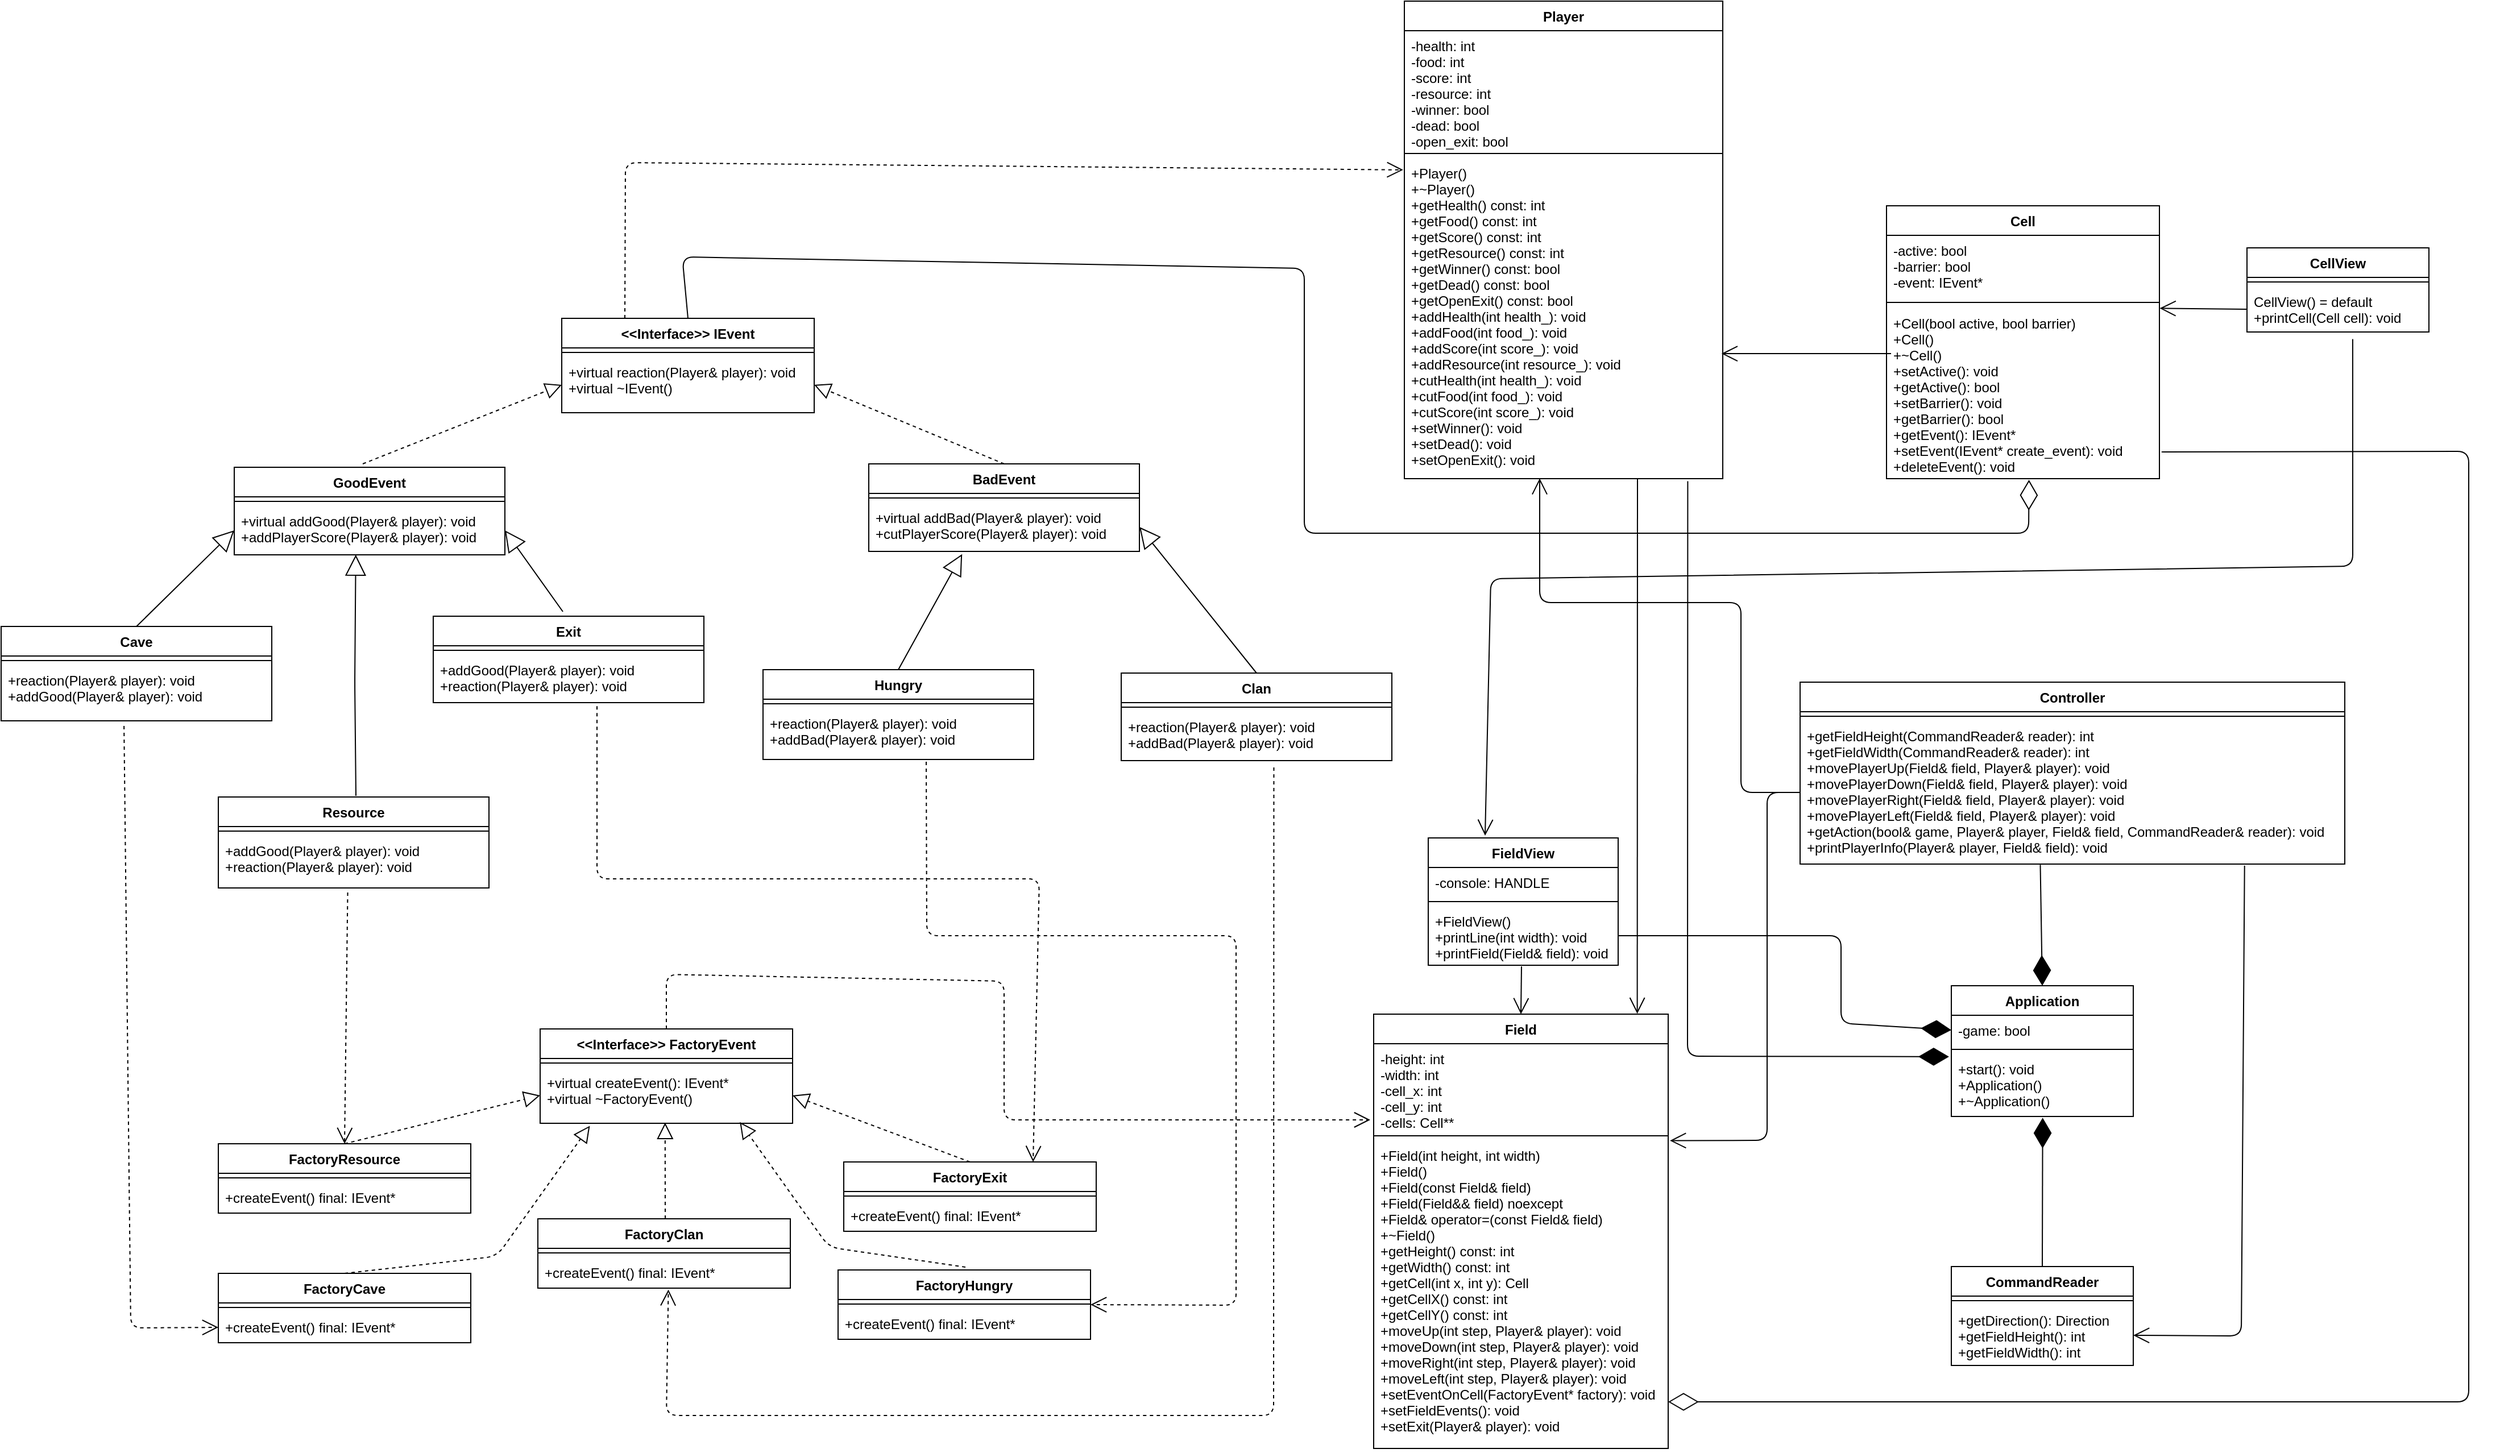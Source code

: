 <mxfile version="20.3.0" type="device"><diagram id="C5RBs43oDa-KdzZeNtuy" name="Page-1"><mxGraphModel dx="4660" dy="2563" grid="0" gridSize="10" guides="1" tooltips="1" connect="1" arrows="1" fold="1" page="0" pageScale="1" pageWidth="827" pageHeight="1169" math="0" shadow="0"><root><mxCell id="WIyWlLk6GJQsqaUBKTNV-0"/><mxCell id="WIyWlLk6GJQsqaUBKTNV-1" parent="WIyWlLk6GJQsqaUBKTNV-0"/><mxCell id="UnVSKjzLKKQQmxP-bk0S-9" value="Cell" style="swimlane;fontStyle=1;align=center;verticalAlign=top;childLayout=stackLayout;horizontal=1;startSize=26;horizontalStack=0;resizeParent=1;resizeParentMax=0;resizeLast=0;collapsible=1;marginBottom=0;" parent="WIyWlLk6GJQsqaUBKTNV-1" vertex="1"><mxGeometry x="494" y="-118" width="240" height="240" as="geometry"/></mxCell><mxCell id="UnVSKjzLKKQQmxP-bk0S-10" value="-active: bool&#10;-barrier: bool &#10;-event: IEvent*" style="text;strokeColor=none;fillColor=none;align=left;verticalAlign=top;spacingLeft=4;spacingRight=4;overflow=hidden;rotatable=0;points=[[0,0.5],[1,0.5]];portConstraint=eastwest;" parent="UnVSKjzLKKQQmxP-bk0S-9" vertex="1"><mxGeometry y="26" width="240" height="54" as="geometry"/></mxCell><mxCell id="UnVSKjzLKKQQmxP-bk0S-11" value="" style="line;strokeWidth=1;fillColor=none;align=left;verticalAlign=middle;spacingTop=-1;spacingLeft=3;spacingRight=3;rotatable=0;labelPosition=right;points=[];portConstraint=eastwest;" parent="UnVSKjzLKKQQmxP-bk0S-9" vertex="1"><mxGeometry y="80" width="240" height="10" as="geometry"/></mxCell><mxCell id="UnVSKjzLKKQQmxP-bk0S-12" value="+Cell(bool active, bool barrier)&#10;+Cell()&#10;+~Cell()&#10;+setActive(): void&#10;+getActive(): bool&#10;+setBarrier(): void&#10;+getBarrier(): bool&#10;+getEvent(): IEvent*&#10;+setEvent(IEvent* create_event): void&#10;+deleteEvent(): void" style="text;strokeColor=none;fillColor=none;align=left;verticalAlign=top;spacingLeft=4;spacingRight=4;overflow=hidden;rotatable=0;points=[[0,0.5],[1,0.5]];portConstraint=eastwest;" parent="UnVSKjzLKKQQmxP-bk0S-9" vertex="1"><mxGeometry y="90" width="240" height="150" as="geometry"/></mxCell><mxCell id="UnVSKjzLKKQQmxP-bk0S-13" value="Player" style="swimlane;fontStyle=1;align=center;verticalAlign=top;childLayout=stackLayout;horizontal=1;startSize=26;horizontalStack=0;resizeParent=1;resizeParentMax=0;resizeLast=0;collapsible=1;marginBottom=0;" parent="WIyWlLk6GJQsqaUBKTNV-1" vertex="1"><mxGeometry x="70" y="-298" width="280" height="420" as="geometry"/></mxCell><mxCell id="UnVSKjzLKKQQmxP-bk0S-14" value="-health: int&#10;-food: int&#10;-score: int&#10;-resource: int&#10;-winner: bool&#10;-dead: bool&#10;-open_exit: bool" style="text;strokeColor=none;fillColor=none;align=left;verticalAlign=top;spacingLeft=4;spacingRight=4;overflow=hidden;rotatable=0;points=[[0,0.5],[1,0.5]];portConstraint=eastwest;" parent="UnVSKjzLKKQQmxP-bk0S-13" vertex="1"><mxGeometry y="26" width="280" height="104" as="geometry"/></mxCell><mxCell id="UnVSKjzLKKQQmxP-bk0S-15" value="" style="line;strokeWidth=1;fillColor=none;align=left;verticalAlign=middle;spacingTop=-1;spacingLeft=3;spacingRight=3;rotatable=0;labelPosition=right;points=[];portConstraint=eastwest;" parent="UnVSKjzLKKQQmxP-bk0S-13" vertex="1"><mxGeometry y="130" width="280" height="8" as="geometry"/></mxCell><mxCell id="UnVSKjzLKKQQmxP-bk0S-16" value="+Player()&#10;+~Player()&#10;+getHealth() const: int&#10;+getFood() const: int &#10;+getScore() const: int&#10;+getResource() const: int&#10;+getWinner() const: bool&#10;+getDead() const: bool&#10;+getOpenExit() const: bool&#10;+addHealth(int health_): void&#10;+addFood(int food_): void&#10;+addScore(int score_): void&#10;+addResource(int resource_): void&#10;+cutHealth(int health_): void&#10;+cutFood(int food_): void&#10;+cutScore(int score_): void&#10;+setWinner(): void&#10;+setDead(): void&#10;+setOpenExit(): void" style="text;strokeColor=none;fillColor=none;align=left;verticalAlign=top;spacingLeft=4;spacingRight=4;overflow=hidden;rotatable=0;points=[[0,0.5],[1,0.5]];portConstraint=eastwest;" parent="UnVSKjzLKKQQmxP-bk0S-13" vertex="1"><mxGeometry y="138" width="280" height="282" as="geometry"/></mxCell><mxCell id="UnVSKjzLKKQQmxP-bk0S-17" value="CellView&#10;" style="swimlane;fontStyle=1;align=center;verticalAlign=top;childLayout=stackLayout;horizontal=1;startSize=26;horizontalStack=0;resizeParent=1;resizeParentMax=0;resizeLast=0;collapsible=1;marginBottom=0;" parent="WIyWlLk6GJQsqaUBKTNV-1" vertex="1"><mxGeometry x="811" y="-81" width="160" height="74" as="geometry"/></mxCell><mxCell id="UnVSKjzLKKQQmxP-bk0S-19" value="" style="line;strokeWidth=1;fillColor=none;align=left;verticalAlign=middle;spacingTop=-1;spacingLeft=3;spacingRight=3;rotatable=0;labelPosition=right;points=[];portConstraint=eastwest;" parent="UnVSKjzLKKQQmxP-bk0S-17" vertex="1"><mxGeometry y="26" width="160" height="8" as="geometry"/></mxCell><mxCell id="UnVSKjzLKKQQmxP-bk0S-20" value="CellView() = default&#10;+printCell(Cell cell): void" style="text;strokeColor=none;fillColor=none;align=left;verticalAlign=top;spacingLeft=4;spacingRight=4;overflow=hidden;rotatable=0;points=[[0,0.5],[1,0.5]];portConstraint=eastwest;" parent="UnVSKjzLKKQQmxP-bk0S-17" vertex="1"><mxGeometry y="34" width="160" height="40" as="geometry"/></mxCell><mxCell id="UnVSKjzLKKQQmxP-bk0S-21" value="Field" style="swimlane;fontStyle=1;align=center;verticalAlign=top;childLayout=stackLayout;horizontal=1;startSize=26;horizontalStack=0;resizeParent=1;resizeParentMax=0;resizeLast=0;collapsible=1;marginBottom=0;" parent="WIyWlLk6GJQsqaUBKTNV-1" vertex="1"><mxGeometry x="43" y="593" width="259" height="382" as="geometry"/></mxCell><mxCell id="UnVSKjzLKKQQmxP-bk0S-22" value="-height: int&#10;-width: int&#10;-cell_x: int&#10;-cell_y: int&#10;-cells: Cell**" style="text;strokeColor=none;fillColor=none;align=left;verticalAlign=top;spacingLeft=4;spacingRight=4;overflow=hidden;rotatable=0;points=[[0,0.5],[1,0.5]];portConstraint=eastwest;" parent="UnVSKjzLKKQQmxP-bk0S-21" vertex="1"><mxGeometry y="26" width="259" height="77" as="geometry"/></mxCell><mxCell id="UnVSKjzLKKQQmxP-bk0S-23" value="" style="line;strokeWidth=1;fillColor=none;align=left;verticalAlign=middle;spacingTop=-1;spacingLeft=3;spacingRight=3;rotatable=0;labelPosition=right;points=[];portConstraint=eastwest;" parent="UnVSKjzLKKQQmxP-bk0S-21" vertex="1"><mxGeometry y="103" width="259" height="8" as="geometry"/></mxCell><mxCell id="UnVSKjzLKKQQmxP-bk0S-24" value="+Field(int height, int width)&#10;+Field()&#10;+Field(const Field&amp; field)&#10;+Field(Field&amp;&amp; field) noexcept&#10;+Field&amp; operator=(const Field&amp; field)&#10;+~Field()&#10;+getHeight() const: int&#10;+getWidth() const: int&#10;+getCell(int x, int y): Cell&#10;+getCellX() const: int&#10;+getCellY() const: int&#10;+moveUp(int step, Player&amp; player): void&#10;+moveDown(int step, Player&amp; player): void&#10;+moveRight(int step, Player&amp; player): void&#10;+moveLeft(int step, Player&amp; player): void&#10;+setEventOnCell(FactoryEvent* factory): void&#10;+setFieldEvents(): void&#10;+setExit(Player&amp; player): void" style="text;strokeColor=none;fillColor=none;align=left;verticalAlign=top;spacingLeft=4;spacingRight=4;overflow=hidden;rotatable=0;points=[[0,0.5],[1,0.5]];portConstraint=eastwest;" parent="UnVSKjzLKKQQmxP-bk0S-21" vertex="1"><mxGeometry y="111" width="259" height="271" as="geometry"/></mxCell><mxCell id="UnVSKjzLKKQQmxP-bk0S-25" value="FieldView" style="swimlane;fontStyle=1;align=center;verticalAlign=top;childLayout=stackLayout;horizontal=1;startSize=26;horizontalStack=0;resizeParent=1;resizeParentMax=0;resizeLast=0;collapsible=1;marginBottom=0;" parent="WIyWlLk6GJQsqaUBKTNV-1" vertex="1"><mxGeometry x="91" y="438" width="167" height="112" as="geometry"/></mxCell><mxCell id="UnVSKjzLKKQQmxP-bk0S-26" value="-console: HANDLE" style="text;strokeColor=none;fillColor=none;align=left;verticalAlign=top;spacingLeft=4;spacingRight=4;overflow=hidden;rotatable=0;points=[[0,0.5],[1,0.5]];portConstraint=eastwest;" parent="UnVSKjzLKKQQmxP-bk0S-25" vertex="1"><mxGeometry y="26" width="167" height="26" as="geometry"/></mxCell><mxCell id="UnVSKjzLKKQQmxP-bk0S-27" value="" style="line;strokeWidth=1;fillColor=none;align=left;verticalAlign=middle;spacingTop=-1;spacingLeft=3;spacingRight=3;rotatable=0;labelPosition=right;points=[];portConstraint=eastwest;" parent="UnVSKjzLKKQQmxP-bk0S-25" vertex="1"><mxGeometry y="52" width="167" height="8" as="geometry"/></mxCell><mxCell id="UnVSKjzLKKQQmxP-bk0S-28" value="+FieldView()&#10;+printLine(int width): void&#10;+printField(Field&amp; field): void" style="text;strokeColor=none;fillColor=none;align=left;verticalAlign=top;spacingLeft=4;spacingRight=4;overflow=hidden;rotatable=0;points=[[0,0.5],[1,0.5]];portConstraint=eastwest;" parent="UnVSKjzLKKQQmxP-bk0S-25" vertex="1"><mxGeometry y="60" width="167" height="52" as="geometry"/></mxCell><mxCell id="UnVSKjzLKKQQmxP-bk0S-29" value="CommandReader" style="swimlane;fontStyle=1;align=center;verticalAlign=top;childLayout=stackLayout;horizontal=1;startSize=26;horizontalStack=0;resizeParent=1;resizeParentMax=0;resizeLast=0;collapsible=1;marginBottom=0;" parent="WIyWlLk6GJQsqaUBKTNV-1" vertex="1"><mxGeometry x="551" y="815" width="160" height="87" as="geometry"/></mxCell><mxCell id="UnVSKjzLKKQQmxP-bk0S-31" value="" style="line;strokeWidth=1;fillColor=none;align=left;verticalAlign=middle;spacingTop=-1;spacingLeft=3;spacingRight=3;rotatable=0;labelPosition=right;points=[];portConstraint=eastwest;" parent="UnVSKjzLKKQQmxP-bk0S-29" vertex="1"><mxGeometry y="26" width="160" height="8" as="geometry"/></mxCell><mxCell id="UnVSKjzLKKQQmxP-bk0S-32" value="+getDirection(): Direction&#10;+getFieldHeight(): int&#10;+getFieldWidth(): int" style="text;strokeColor=none;fillColor=none;align=left;verticalAlign=top;spacingLeft=4;spacingRight=4;overflow=hidden;rotatable=0;points=[[0,0.5],[1,0.5]];portConstraint=eastwest;" parent="UnVSKjzLKKQQmxP-bk0S-29" vertex="1"><mxGeometry y="34" width="160" height="53" as="geometry"/></mxCell><mxCell id="UnVSKjzLKKQQmxP-bk0S-33" value="Application" style="swimlane;fontStyle=1;align=center;verticalAlign=top;childLayout=stackLayout;horizontal=1;startSize=26;horizontalStack=0;resizeParent=1;resizeParentMax=0;resizeLast=0;collapsible=1;marginBottom=0;" parent="WIyWlLk6GJQsqaUBKTNV-1" vertex="1"><mxGeometry x="551" y="568" width="160" height="115" as="geometry"/></mxCell><mxCell id="UnVSKjzLKKQQmxP-bk0S-34" value="-game: bool" style="text;strokeColor=none;fillColor=none;align=left;verticalAlign=top;spacingLeft=4;spacingRight=4;overflow=hidden;rotatable=0;points=[[0,0.5],[1,0.5]];portConstraint=eastwest;" parent="UnVSKjzLKKQQmxP-bk0S-33" vertex="1"><mxGeometry y="26" width="160" height="26" as="geometry"/></mxCell><mxCell id="UnVSKjzLKKQQmxP-bk0S-35" value="" style="line;strokeWidth=1;fillColor=none;align=left;verticalAlign=middle;spacingTop=-1;spacingLeft=3;spacingRight=3;rotatable=0;labelPosition=right;points=[];portConstraint=eastwest;" parent="UnVSKjzLKKQQmxP-bk0S-33" vertex="1"><mxGeometry y="52" width="160" height="8" as="geometry"/></mxCell><mxCell id="UnVSKjzLKKQQmxP-bk0S-36" value="+start(): void&#10;+Application()&#10;+~Application()" style="text;strokeColor=none;fillColor=none;align=left;verticalAlign=top;spacingLeft=4;spacingRight=4;overflow=hidden;rotatable=0;points=[[0,0.5],[1,0.5]];portConstraint=eastwest;" parent="UnVSKjzLKKQQmxP-bk0S-33" vertex="1"><mxGeometry y="60" width="160" height="55" as="geometry"/></mxCell><mxCell id="UnVSKjzLKKQQmxP-bk0S-37" value="Controller" style="swimlane;fontStyle=1;align=center;verticalAlign=top;childLayout=stackLayout;horizontal=1;startSize=26;horizontalStack=0;resizeParent=1;resizeParentMax=0;resizeLast=0;collapsible=1;marginBottom=0;" parent="WIyWlLk6GJQsqaUBKTNV-1" vertex="1"><mxGeometry x="418" y="301" width="479" height="160" as="geometry"/></mxCell><mxCell id="UnVSKjzLKKQQmxP-bk0S-39" value="" style="line;strokeWidth=1;fillColor=none;align=left;verticalAlign=middle;spacingTop=-1;spacingLeft=3;spacingRight=3;rotatable=0;labelPosition=right;points=[];portConstraint=eastwest;" parent="UnVSKjzLKKQQmxP-bk0S-37" vertex="1"><mxGeometry y="26" width="479" height="8" as="geometry"/></mxCell><mxCell id="UnVSKjzLKKQQmxP-bk0S-40" value="+getFieldHeight(CommandReader&amp; reader): int&#10;+getFieldWidth(CommandReader&amp; reader): int&#10;+movePlayerUp(Field&amp; field, Player&amp; player): void&#10;+movePlayerDown(Field&amp; field, Player&amp; player): void&#10;+movePlayerRight(Field&amp; field, Player&amp; player): void&#10;+movePlayerLeft(Field&amp; field, Player&amp; player): void&#10;+getAction(bool&amp; game, Player&amp; player, Field&amp; field, CommandReader&amp; reader): void&#10;+printPlayerInfo(Player&amp; player, Field&amp; field): void" style="text;strokeColor=none;fillColor=none;align=left;verticalAlign=top;spacingLeft=4;spacingRight=4;overflow=hidden;rotatable=0;points=[[0,0.5],[1,0.5]];portConstraint=eastwest;" parent="UnVSKjzLKKQQmxP-bk0S-37" vertex="1"><mxGeometry y="34" width="479" height="126" as="geometry"/></mxCell><mxCell id="UnVSKjzLKKQQmxP-bk0S-41" value="BadEvent" style="swimlane;fontStyle=1;align=center;verticalAlign=top;childLayout=stackLayout;horizontal=1;startSize=26;horizontalStack=0;resizeParent=1;resizeParentMax=0;resizeLast=0;collapsible=1;marginBottom=0;" parent="WIyWlLk6GJQsqaUBKTNV-1" vertex="1"><mxGeometry x="-401" y="109" width="238" height="77" as="geometry"/></mxCell><mxCell id="UnVSKjzLKKQQmxP-bk0S-42" value="" style="line;strokeWidth=1;fillColor=none;align=left;verticalAlign=middle;spacingTop=-1;spacingLeft=3;spacingRight=3;rotatable=0;labelPosition=right;points=[];portConstraint=eastwest;" parent="UnVSKjzLKKQQmxP-bk0S-41" vertex="1"><mxGeometry y="26" width="238" height="8" as="geometry"/></mxCell><mxCell id="UnVSKjzLKKQQmxP-bk0S-43" value="+virtual addBad(Player&amp; player): void&#10;+cutPlayerScore(Player&amp; player): void" style="text;strokeColor=none;fillColor=none;align=left;verticalAlign=top;spacingLeft=4;spacingRight=4;overflow=hidden;rotatable=0;points=[[0,0.5],[1,0.5]];portConstraint=eastwest;" parent="UnVSKjzLKKQQmxP-bk0S-41" vertex="1"><mxGeometry y="34" width="238" height="43" as="geometry"/></mxCell><mxCell id="UnVSKjzLKKQQmxP-bk0S-44" value="Hungry" style="swimlane;fontStyle=1;align=center;verticalAlign=top;childLayout=stackLayout;horizontal=1;startSize=26;horizontalStack=0;resizeParent=1;resizeParentMax=0;resizeLast=0;collapsible=1;marginBottom=0;" parent="WIyWlLk6GJQsqaUBKTNV-1" vertex="1"><mxGeometry x="-494" y="290" width="238" height="79" as="geometry"/></mxCell><mxCell id="UnVSKjzLKKQQmxP-bk0S-45" value="" style="line;strokeWidth=1;fillColor=none;align=left;verticalAlign=middle;spacingTop=-1;spacingLeft=3;spacingRight=3;rotatable=0;labelPosition=right;points=[];portConstraint=eastwest;" parent="UnVSKjzLKKQQmxP-bk0S-44" vertex="1"><mxGeometry y="26" width="238" height="8" as="geometry"/></mxCell><mxCell id="UnVSKjzLKKQQmxP-bk0S-46" value="+reaction(Player&amp; player): void&#10;+addBad(Player&amp; player): void" style="text;strokeColor=none;fillColor=none;align=left;verticalAlign=top;spacingLeft=4;spacingRight=4;overflow=hidden;rotatable=0;points=[[0,0.5],[1,0.5]];portConstraint=eastwest;" parent="UnVSKjzLKKQQmxP-bk0S-44" vertex="1"><mxGeometry y="34" width="238" height="45" as="geometry"/></mxCell><mxCell id="UnVSKjzLKKQQmxP-bk0S-47" value="Clan" style="swimlane;fontStyle=1;align=center;verticalAlign=top;childLayout=stackLayout;horizontal=1;startSize=26;horizontalStack=0;resizeParent=1;resizeParentMax=0;resizeLast=0;collapsible=1;marginBottom=0;" parent="WIyWlLk6GJQsqaUBKTNV-1" vertex="1"><mxGeometry x="-179" y="293" width="238" height="77" as="geometry"/></mxCell><mxCell id="UnVSKjzLKKQQmxP-bk0S-48" value="" style="line;strokeWidth=1;fillColor=none;align=left;verticalAlign=middle;spacingTop=-1;spacingLeft=3;spacingRight=3;rotatable=0;labelPosition=right;points=[];portConstraint=eastwest;" parent="UnVSKjzLKKQQmxP-bk0S-47" vertex="1"><mxGeometry y="26" width="238" height="8" as="geometry"/></mxCell><mxCell id="UnVSKjzLKKQQmxP-bk0S-49" value="+reaction(Player&amp; player): void&#10;+addBad(Player&amp; player): void" style="text;strokeColor=none;fillColor=none;align=left;verticalAlign=top;spacingLeft=4;spacingRight=4;overflow=hidden;rotatable=0;points=[[0,0.5],[1,0.5]];portConstraint=eastwest;" parent="UnVSKjzLKKQQmxP-bk0S-47" vertex="1"><mxGeometry y="34" width="238" height="43" as="geometry"/></mxCell><mxCell id="UnVSKjzLKKQQmxP-bk0S-50" value="GoodEvent" style="swimlane;fontStyle=1;align=center;verticalAlign=top;childLayout=stackLayout;horizontal=1;startSize=26;horizontalStack=0;resizeParent=1;resizeParentMax=0;resizeLast=0;collapsible=1;marginBottom=0;" parent="WIyWlLk6GJQsqaUBKTNV-1" vertex="1"><mxGeometry x="-959" y="112" width="238" height="77" as="geometry"/></mxCell><mxCell id="UnVSKjzLKKQQmxP-bk0S-51" value="" style="line;strokeWidth=1;fillColor=none;align=left;verticalAlign=middle;spacingTop=-1;spacingLeft=3;spacingRight=3;rotatable=0;labelPosition=right;points=[];portConstraint=eastwest;" parent="UnVSKjzLKKQQmxP-bk0S-50" vertex="1"><mxGeometry y="26" width="238" height="8" as="geometry"/></mxCell><mxCell id="UnVSKjzLKKQQmxP-bk0S-52" value="+virtual addGood(Player&amp; player): void&#10;+addPlayerScore(Player&amp; player): void" style="text;strokeColor=none;fillColor=none;align=left;verticalAlign=top;spacingLeft=4;spacingRight=4;overflow=hidden;rotatable=0;points=[[0,0.5],[1,0.5]];portConstraint=eastwest;" parent="UnVSKjzLKKQQmxP-bk0S-50" vertex="1"><mxGeometry y="34" width="238" height="43" as="geometry"/></mxCell><mxCell id="UnVSKjzLKKQQmxP-bk0S-78" value="" style="endArrow=block;dashed=1;endFill=0;endSize=12;html=1;entryX=0;entryY=0.5;entryDx=0;entryDy=0;" parent="UnVSKjzLKKQQmxP-bk0S-50" target="UnVSKjzLKKQQmxP-bk0S-76" edge="1"><mxGeometry width="160" relative="1" as="geometry"><mxPoint x="113" y="-3" as="sourcePoint"/><mxPoint x="287" y="-104" as="targetPoint"/><Array as="points"/></mxGeometry></mxCell><mxCell id="UnVSKjzLKKQQmxP-bk0S-53" value="Cave" style="swimlane;fontStyle=1;align=center;verticalAlign=top;childLayout=stackLayout;horizontal=1;startSize=26;horizontalStack=0;resizeParent=1;resizeParentMax=0;resizeLast=0;collapsible=1;marginBottom=0;" parent="WIyWlLk6GJQsqaUBKTNV-1" vertex="1"><mxGeometry x="-1164" y="252" width="238" height="83" as="geometry"/></mxCell><mxCell id="UnVSKjzLKKQQmxP-bk0S-54" value="" style="line;strokeWidth=1;fillColor=none;align=left;verticalAlign=middle;spacingTop=-1;spacingLeft=3;spacingRight=3;rotatable=0;labelPosition=right;points=[];portConstraint=eastwest;" parent="UnVSKjzLKKQQmxP-bk0S-53" vertex="1"><mxGeometry y="26" width="238" height="8" as="geometry"/></mxCell><mxCell id="UnVSKjzLKKQQmxP-bk0S-55" value="+reaction(Player&amp; player): void&#10;+addGood(Player&amp; player): void" style="text;strokeColor=none;fillColor=none;align=left;verticalAlign=top;spacingLeft=4;spacingRight=4;overflow=hidden;rotatable=0;points=[[0,0.5],[1,0.5]];portConstraint=eastwest;" parent="UnVSKjzLKKQQmxP-bk0S-53" vertex="1"><mxGeometry y="34" width="238" height="49" as="geometry"/></mxCell><mxCell id="UnVSKjzLKKQQmxP-bk0S-56" value="Exit" style="swimlane;fontStyle=1;align=center;verticalAlign=top;childLayout=stackLayout;horizontal=1;startSize=26;horizontalStack=0;resizeParent=1;resizeParentMax=0;resizeLast=0;collapsible=1;marginBottom=0;" parent="WIyWlLk6GJQsqaUBKTNV-1" vertex="1"><mxGeometry x="-784" y="243" width="238" height="76" as="geometry"/></mxCell><mxCell id="UnVSKjzLKKQQmxP-bk0S-57" value="" style="line;strokeWidth=1;fillColor=none;align=left;verticalAlign=middle;spacingTop=-1;spacingLeft=3;spacingRight=3;rotatable=0;labelPosition=right;points=[];portConstraint=eastwest;" parent="UnVSKjzLKKQQmxP-bk0S-56" vertex="1"><mxGeometry y="26" width="238" height="8" as="geometry"/></mxCell><mxCell id="UnVSKjzLKKQQmxP-bk0S-58" value="+addGood(Player&amp; player): void&#10;+reaction(Player&amp; player): void" style="text;strokeColor=none;fillColor=none;align=left;verticalAlign=top;spacingLeft=4;spacingRight=4;overflow=hidden;rotatable=0;points=[[0,0.5],[1,0.5]];portConstraint=eastwest;" parent="UnVSKjzLKKQQmxP-bk0S-56" vertex="1"><mxGeometry y="34" width="238" height="42" as="geometry"/></mxCell><mxCell id="UnVSKjzLKKQQmxP-bk0S-84" value="Extends" style="endArrow=block;endSize=16;endFill=0;html=1;labelBackgroundColor=none;entryX=1;entryY=0.5;entryDx=0;entryDy=0;labelBorderColor=none;noLabel=1;fontColor=none;" parent="UnVSKjzLKKQQmxP-bk0S-56" target="UnVSKjzLKKQQmxP-bk0S-52" edge="1"><mxGeometry width="160" relative="1" as="geometry"><mxPoint x="114" y="-4" as="sourcePoint"/><mxPoint x="274" y="-4" as="targetPoint"/></mxGeometry></mxCell><mxCell id="UnVSKjzLKKQQmxP-bk0S-59" value="Resource" style="swimlane;fontStyle=1;align=center;verticalAlign=top;childLayout=stackLayout;horizontal=1;startSize=26;horizontalStack=0;resizeParent=1;resizeParentMax=0;resizeLast=0;collapsible=1;marginBottom=0;" parent="WIyWlLk6GJQsqaUBKTNV-1" vertex="1"><mxGeometry x="-973" y="402" width="238" height="80" as="geometry"/></mxCell><mxCell id="UnVSKjzLKKQQmxP-bk0S-60" value="" style="line;strokeWidth=1;fillColor=none;align=left;verticalAlign=middle;spacingTop=-1;spacingLeft=3;spacingRight=3;rotatable=0;labelPosition=right;points=[];portConstraint=eastwest;" parent="UnVSKjzLKKQQmxP-bk0S-59" vertex="1"><mxGeometry y="26" width="238" height="8" as="geometry"/></mxCell><mxCell id="UnVSKjzLKKQQmxP-bk0S-61" value="+addGood(Player&amp; player): void&#10;+reaction(Player&amp; player): void" style="text;strokeColor=none;fillColor=none;align=left;verticalAlign=top;spacingLeft=4;spacingRight=4;overflow=hidden;rotatable=0;points=[[0,0.5],[1,0.5]];portConstraint=eastwest;" parent="UnVSKjzLKKQQmxP-bk0S-59" vertex="1"><mxGeometry y="34" width="238" height="46" as="geometry"/></mxCell><mxCell id="UnVSKjzLKKQQmxP-bk0S-83" value="&lt;font&gt;Extends&lt;/font&gt;" style="endArrow=block;endSize=16;endFill=0;html=1;labelBackgroundColor=none;entryX=0.449;entryY=0.997;entryDx=0;entryDy=0;entryPerimeter=0;noLabel=1;fontColor=none;" parent="UnVSKjzLKKQQmxP-bk0S-59" target="UnVSKjzLKKQQmxP-bk0S-52" edge="1"><mxGeometry width="160" relative="1" as="geometry"><mxPoint x="121" y="-1" as="sourcePoint"/><mxPoint x="268" y="-3" as="targetPoint"/><Array as="points"><mxPoint x="120" y="-100"/></Array></mxGeometry></mxCell><mxCell id="UnVSKjzLKKQQmxP-bk0S-73" value="&lt;&lt;Interface&gt;&gt; IEvent" style="swimlane;fontStyle=1;align=center;verticalAlign=top;childLayout=stackLayout;horizontal=1;startSize=26;horizontalStack=0;resizeParent=1;resizeParentMax=0;resizeLast=0;collapsible=1;marginBottom=0;" parent="WIyWlLk6GJQsqaUBKTNV-1" vertex="1"><mxGeometry x="-671" y="-19" width="222" height="83" as="geometry"/></mxCell><mxCell id="UnVSKjzLKKQQmxP-bk0S-75" value="" style="line;strokeWidth=1;fillColor=none;align=left;verticalAlign=middle;spacingTop=-1;spacingLeft=3;spacingRight=3;rotatable=0;labelPosition=right;points=[];portConstraint=eastwest;" parent="UnVSKjzLKKQQmxP-bk0S-73" vertex="1"><mxGeometry y="26" width="222" height="8" as="geometry"/></mxCell><mxCell id="UnVSKjzLKKQQmxP-bk0S-76" value="+virtual reaction(Player&amp; player): void&#10;+virtual ~IEvent()" style="text;strokeColor=none;fillColor=none;align=left;verticalAlign=top;spacingLeft=4;spacingRight=4;overflow=hidden;rotatable=0;points=[[0,0.5],[1,0.5]];portConstraint=eastwest;" parent="UnVSKjzLKKQQmxP-bk0S-73" vertex="1"><mxGeometry y="34" width="222" height="49" as="geometry"/></mxCell><mxCell id="UnVSKjzLKKQQmxP-bk0S-79" value="" style="endArrow=block;dashed=1;endFill=0;endSize=12;html=1;exitX=0.5;exitY=0;exitDx=0;exitDy=0;entryX=1;entryY=0.5;entryDx=0;entryDy=0;" parent="WIyWlLk6GJQsqaUBKTNV-1" source="UnVSKjzLKKQQmxP-bk0S-41" target="UnVSKjzLKKQQmxP-bk0S-76" edge="1"><mxGeometry width="160" relative="1" as="geometry"><mxPoint x="-877" y="283" as="sourcePoint"/><mxPoint x="-717" y="283" as="targetPoint"/></mxGeometry></mxCell><mxCell id="UnVSKjzLKKQQmxP-bk0S-82" value="Extends" style="endArrow=block;endSize=16;endFill=0;exitX=0.5;exitY=0;exitDx=0;exitDy=0;entryX=0;entryY=0.5;entryDx=0;entryDy=0;labelBorderColor=none;labelBackgroundColor=none;noLabel=1;fontColor=none;" parent="WIyWlLk6GJQsqaUBKTNV-1" source="UnVSKjzLKKQQmxP-bk0S-53" target="UnVSKjzLKKQQmxP-bk0S-52" edge="1"><mxGeometry width="160" relative="1" as="geometry"><mxPoint x="-913" y="283" as="sourcePoint"/><mxPoint x="-753" y="283" as="targetPoint"/></mxGeometry></mxCell><mxCell id="UnVSKjzLKKQQmxP-bk0S-87" value="Extends" style="endArrow=block;endSize=16;endFill=0;exitX=0.5;exitY=0;exitDx=0;exitDy=0;entryX=1;entryY=0.5;entryDx=0;entryDy=0;labelBorderColor=none;labelBackgroundColor=none;noLabel=1;fontColor=none;" parent="WIyWlLk6GJQsqaUBKTNV-1" source="UnVSKjzLKKQQmxP-bk0S-47" target="UnVSKjzLKKQQmxP-bk0S-43" edge="1"><mxGeometry width="160" relative="1" as="geometry"><mxPoint x="-63.0" y="241.5" as="sourcePoint"/><mxPoint x="23" y="157" as="targetPoint"/></mxGeometry></mxCell><mxCell id="UnVSKjzLKKQQmxP-bk0S-88" value="Extends" style="endArrow=block;endSize=16;endFill=0;exitX=0.5;exitY=0;exitDx=0;exitDy=0;entryX=0.345;entryY=1.054;entryDx=0;entryDy=0;labelBorderColor=none;labelBackgroundColor=none;noLabel=1;fontColor=none;entryPerimeter=0;" parent="WIyWlLk6GJQsqaUBKTNV-1" source="UnVSKjzLKKQQmxP-bk0S-44" target="UnVSKjzLKKQQmxP-bk0S-43" edge="1"><mxGeometry width="160" relative="1" as="geometry"><mxPoint x="-1025.0" y="272" as="sourcePoint"/><mxPoint x="-939" y="187.5" as="targetPoint"/></mxGeometry></mxCell><mxCell id="UnVSKjzLKKQQmxP-bk0S-89" value="" style="endArrow=diamondThin;endFill=0;endSize=24;html=1;labelBackgroundColor=none;fontColor=none;exitX=0.5;exitY=0;exitDx=0;exitDy=0;entryX=0.522;entryY=1.007;entryDx=0;entryDy=0;entryPerimeter=0;" parent="WIyWlLk6GJQsqaUBKTNV-1" source="UnVSKjzLKKQQmxP-bk0S-73" target="UnVSKjzLKKQQmxP-bk0S-12" edge="1"><mxGeometry width="160" relative="1" as="geometry"><mxPoint x="-229" y="-47" as="sourcePoint"/><mxPoint x="-69" y="-47" as="targetPoint"/><Array as="points"><mxPoint x="-565" y="-73"/><mxPoint x="-18" y="-63"/><mxPoint x="-18" y="170"/><mxPoint x="619" y="170"/></Array></mxGeometry></mxCell><mxCell id="UnVSKjzLKKQQmxP-bk0S-91" value="Use" style="endArrow=open;endSize=12;dashed=1;html=1;labelBackgroundColor=none;exitX=0.25;exitY=0;exitDx=0;exitDy=0;entryX=-0.004;entryY=0.037;entryDx=0;entryDy=0;entryPerimeter=0;labelBorderColor=none;noLabel=1;fontColor=none;" parent="WIyWlLk6GJQsqaUBKTNV-1" source="UnVSKjzLKKQQmxP-bk0S-73" target="UnVSKjzLKKQQmxP-bk0S-16" edge="1"><mxGeometry width="160" relative="1" as="geometry"><mxPoint x="-29" y="152" as="sourcePoint"/><mxPoint x="131" y="152" as="targetPoint"/><Array as="points"><mxPoint x="-615" y="-156"/></Array></mxGeometry></mxCell><mxCell id="UnVSKjzLKKQQmxP-bk0S-92" value="&lt;&lt;Interface&gt;&gt; FactoryEvent" style="swimlane;fontStyle=1;align=center;verticalAlign=top;childLayout=stackLayout;horizontal=1;startSize=26;horizontalStack=0;resizeParent=1;resizeParentMax=0;resizeLast=0;collapsible=1;marginBottom=0;" parent="WIyWlLk6GJQsqaUBKTNV-1" vertex="1"><mxGeometry x="-690" y="606" width="222" height="83" as="geometry"/></mxCell><mxCell id="UnVSKjzLKKQQmxP-bk0S-93" value="" style="line;strokeWidth=1;fillColor=none;align=left;verticalAlign=middle;spacingTop=-1;spacingLeft=3;spacingRight=3;rotatable=0;labelPosition=right;points=[];portConstraint=eastwest;" parent="UnVSKjzLKKQQmxP-bk0S-92" vertex="1"><mxGeometry y="26" width="222" height="8" as="geometry"/></mxCell><mxCell id="UnVSKjzLKKQQmxP-bk0S-94" value="+virtual createEvent(): IEvent*&#10;+virtual ~FactoryEvent()" style="text;strokeColor=none;fillColor=none;align=left;verticalAlign=top;spacingLeft=4;spacingRight=4;overflow=hidden;rotatable=0;points=[[0,0.5],[1,0.5]];portConstraint=eastwest;" parent="UnVSKjzLKKQQmxP-bk0S-92" vertex="1"><mxGeometry y="34" width="222" height="49" as="geometry"/></mxCell><mxCell id="UnVSKjzLKKQQmxP-bk0S-95" value="FactoryCave&#10;" style="swimlane;fontStyle=1;align=center;verticalAlign=top;childLayout=stackLayout;horizontal=1;startSize=26;horizontalStack=0;resizeParent=1;resizeParentMax=0;resizeLast=0;collapsible=1;marginBottom=0;" parent="WIyWlLk6GJQsqaUBKTNV-1" vertex="1"><mxGeometry x="-973" y="821" width="222" height="61" as="geometry"/></mxCell><mxCell id="UnVSKjzLKKQQmxP-bk0S-96" value="" style="line;strokeWidth=1;fillColor=none;align=left;verticalAlign=middle;spacingTop=-1;spacingLeft=3;spacingRight=3;rotatable=0;labelPosition=right;points=[];portConstraint=eastwest;" parent="UnVSKjzLKKQQmxP-bk0S-95" vertex="1"><mxGeometry y="26" width="222" height="8" as="geometry"/></mxCell><mxCell id="UnVSKjzLKKQQmxP-bk0S-97" value="+createEvent() final: IEvent*" style="text;strokeColor=none;fillColor=none;align=left;verticalAlign=top;spacingLeft=4;spacingRight=4;overflow=hidden;rotatable=0;points=[[0,0.5],[1,0.5]];portConstraint=eastwest;" parent="UnVSKjzLKKQQmxP-bk0S-95" vertex="1"><mxGeometry y="34" width="222" height="27" as="geometry"/></mxCell><mxCell id="UnVSKjzLKKQQmxP-bk0S-98" value="FactoryResource" style="swimlane;fontStyle=1;align=center;verticalAlign=top;childLayout=stackLayout;horizontal=1;startSize=26;horizontalStack=0;resizeParent=1;resizeParentMax=0;resizeLast=0;collapsible=1;marginBottom=0;" parent="WIyWlLk6GJQsqaUBKTNV-1" vertex="1"><mxGeometry x="-973" y="707" width="222" height="61" as="geometry"/></mxCell><mxCell id="UnVSKjzLKKQQmxP-bk0S-99" value="" style="line;strokeWidth=1;fillColor=none;align=left;verticalAlign=middle;spacingTop=-1;spacingLeft=3;spacingRight=3;rotatable=0;labelPosition=right;points=[];portConstraint=eastwest;" parent="UnVSKjzLKKQQmxP-bk0S-98" vertex="1"><mxGeometry y="26" width="222" height="8" as="geometry"/></mxCell><mxCell id="UnVSKjzLKKQQmxP-bk0S-100" value="+createEvent() final: IEvent*" style="text;strokeColor=none;fillColor=none;align=left;verticalAlign=top;spacingLeft=4;spacingRight=4;overflow=hidden;rotatable=0;points=[[0,0.5],[1,0.5]];portConstraint=eastwest;" parent="UnVSKjzLKKQQmxP-bk0S-98" vertex="1"><mxGeometry y="34" width="222" height="27" as="geometry"/></mxCell><mxCell id="UnVSKjzLKKQQmxP-bk0S-101" value="FactoryExit" style="swimlane;fontStyle=1;align=center;verticalAlign=top;childLayout=stackLayout;horizontal=1;startSize=26;horizontalStack=0;resizeParent=1;resizeParentMax=0;resizeLast=0;collapsible=1;marginBottom=0;" parent="WIyWlLk6GJQsqaUBKTNV-1" vertex="1"><mxGeometry x="-423" y="723" width="222" height="61" as="geometry"/></mxCell><mxCell id="UnVSKjzLKKQQmxP-bk0S-102" value="" style="line;strokeWidth=1;fillColor=none;align=left;verticalAlign=middle;spacingTop=-1;spacingLeft=3;spacingRight=3;rotatable=0;labelPosition=right;points=[];portConstraint=eastwest;" parent="UnVSKjzLKKQQmxP-bk0S-101" vertex="1"><mxGeometry y="26" width="222" height="8" as="geometry"/></mxCell><mxCell id="UnVSKjzLKKQQmxP-bk0S-103" value="+createEvent() final: IEvent*" style="text;strokeColor=none;fillColor=none;align=left;verticalAlign=top;spacingLeft=4;spacingRight=4;overflow=hidden;rotatable=0;points=[[0,0.5],[1,0.5]];portConstraint=eastwest;" parent="UnVSKjzLKKQQmxP-bk0S-101" vertex="1"><mxGeometry y="34" width="222" height="27" as="geometry"/></mxCell><mxCell id="UnVSKjzLKKQQmxP-bk0S-110" value="" style="endArrow=block;dashed=1;endFill=0;endSize=12;html=1;entryX=0.791;entryY=0.977;entryDx=0;entryDy=0;entryPerimeter=0;" parent="UnVSKjzLKKQQmxP-bk0S-101" target="UnVSKjzLKKQQmxP-bk0S-94" edge="1"><mxGeometry width="160" relative="1" as="geometry"><mxPoint x="107" y="92.5" as="sourcePoint"/><mxPoint x="-91" y="-30" as="targetPoint"/><Array as="points"><mxPoint x="-13" y="75"/></Array></mxGeometry></mxCell><mxCell id="UnVSKjzLKKQQmxP-bk0S-104" value="FactoryClan" style="swimlane;fontStyle=1;align=center;verticalAlign=top;childLayout=stackLayout;horizontal=1;startSize=26;horizontalStack=0;resizeParent=1;resizeParentMax=0;resizeLast=0;collapsible=1;marginBottom=0;" parent="WIyWlLk6GJQsqaUBKTNV-1" vertex="1"><mxGeometry x="-692" y="773" width="222" height="61" as="geometry"/></mxCell><mxCell id="UnVSKjzLKKQQmxP-bk0S-105" value="" style="line;strokeWidth=1;fillColor=none;align=left;verticalAlign=middle;spacingTop=-1;spacingLeft=3;spacingRight=3;rotatable=0;labelPosition=right;points=[];portConstraint=eastwest;" parent="UnVSKjzLKKQQmxP-bk0S-104" vertex="1"><mxGeometry y="26" width="222" height="8" as="geometry"/></mxCell><mxCell id="UnVSKjzLKKQQmxP-bk0S-106" value="+createEvent() final: IEvent*" style="text;strokeColor=none;fillColor=none;align=left;verticalAlign=top;spacingLeft=4;spacingRight=4;overflow=hidden;rotatable=0;points=[[0,0.5],[1,0.5]];portConstraint=eastwest;" parent="UnVSKjzLKKQQmxP-bk0S-104" vertex="1"><mxGeometry y="34" width="222" height="27" as="geometry"/></mxCell><mxCell id="UnVSKjzLKKQQmxP-bk0S-107" value="FactoryHungry" style="swimlane;fontStyle=1;align=center;verticalAlign=top;childLayout=stackLayout;horizontal=1;startSize=26;horizontalStack=0;resizeParent=1;resizeParentMax=0;resizeLast=0;collapsible=1;marginBottom=0;" parent="WIyWlLk6GJQsqaUBKTNV-1" vertex="1"><mxGeometry x="-428" y="818" width="222" height="61" as="geometry"/></mxCell><mxCell id="UnVSKjzLKKQQmxP-bk0S-108" value="" style="line;strokeWidth=1;fillColor=none;align=left;verticalAlign=middle;spacingTop=-1;spacingLeft=3;spacingRight=3;rotatable=0;labelPosition=right;points=[];portConstraint=eastwest;" parent="UnVSKjzLKKQQmxP-bk0S-107" vertex="1"><mxGeometry y="26" width="222" height="8" as="geometry"/></mxCell><mxCell id="UnVSKjzLKKQQmxP-bk0S-109" value="+createEvent() final: IEvent*" style="text;strokeColor=none;fillColor=none;align=left;verticalAlign=top;spacingLeft=4;spacingRight=4;overflow=hidden;rotatable=0;points=[[0,0.5],[1,0.5]];portConstraint=eastwest;" parent="UnVSKjzLKKQQmxP-bk0S-107" vertex="1"><mxGeometry y="34" width="222" height="27" as="geometry"/></mxCell><mxCell id="UnVSKjzLKKQQmxP-bk0S-111" value="" style="endArrow=block;dashed=1;endFill=0;endSize=12;html=1;entryX=1;entryY=0.5;entryDx=0;entryDy=0;exitX=0.5;exitY=0;exitDx=0;exitDy=0;" parent="WIyWlLk6GJQsqaUBKTNV-1" source="UnVSKjzLKKQQmxP-bk0S-101" target="UnVSKjzLKKQQmxP-bk0S-94" edge="1"><mxGeometry width="160" relative="1" as="geometry"><mxPoint x="-376" y="682.25" as="sourcePoint"/><mxPoint x="-201" y="612.75" as="targetPoint"/><Array as="points"/></mxGeometry></mxCell><mxCell id="UnVSKjzLKKQQmxP-bk0S-112" value="" style="endArrow=block;dashed=1;endFill=0;endSize=12;html=1;entryX=0.495;entryY=0.988;entryDx=0;entryDy=0;entryPerimeter=0;" parent="WIyWlLk6GJQsqaUBKTNV-1" target="UnVSKjzLKKQQmxP-bk0S-94" edge="1"><mxGeometry width="160" relative="1" as="geometry"><mxPoint x="-580" y="773" as="sourcePoint"/><mxPoint x="-580" y="694" as="targetPoint"/><Array as="points"/></mxGeometry></mxCell><mxCell id="UnVSKjzLKKQQmxP-bk0S-113" value="" style="endArrow=block;dashed=1;endFill=0;endSize=12;html=1;exitX=0.5;exitY=0;exitDx=0;exitDy=0;entryX=0.197;entryY=1.045;entryDx=0;entryDy=0;entryPerimeter=0;" parent="WIyWlLk6GJQsqaUBKTNV-1" source="UnVSKjzLKKQQmxP-bk0S-95" target="UnVSKjzLKKQQmxP-bk0S-94" edge="1"><mxGeometry width="160" relative="1" as="geometry"><mxPoint x="-813" y="801.5" as="sourcePoint"/><mxPoint x="-648" y="695" as="targetPoint"/><Array as="points"><mxPoint x="-728" y="806"/></Array></mxGeometry></mxCell><mxCell id="UnVSKjzLKKQQmxP-bk0S-114" value="" style="endArrow=block;dashed=1;endFill=0;endSize=12;html=1;entryX=0;entryY=0.5;entryDx=0;entryDy=0;exitX=0.5;exitY=0;exitDx=0;exitDy=0;" parent="WIyWlLk6GJQsqaUBKTNV-1" source="UnVSKjzLKKQQmxP-bk0S-98" target="UnVSKjzLKKQQmxP-bk0S-94" edge="1"><mxGeometry width="160" relative="1" as="geometry"><mxPoint x="-867" y="682.25" as="sourcePoint"/><mxPoint x="-692" y="612.75" as="targetPoint"/><Array as="points"/></mxGeometry></mxCell><mxCell id="UnVSKjzLKKQQmxP-bk0S-115" value="Use" style="endArrow=open;endSize=12;dashed=1;html=1;labelBackgroundColor=none;exitX=0.5;exitY=0;exitDx=0;exitDy=0;labelBorderColor=none;noLabel=1;fontColor=none;" parent="WIyWlLk6GJQsqaUBKTNV-1" source="UnVSKjzLKKQQmxP-bk0S-92" edge="1"><mxGeometry width="160" relative="1" as="geometry"><mxPoint x="57" y="717" as="sourcePoint"/><mxPoint x="40" y="686" as="targetPoint"/><Array as="points"><mxPoint x="-579" y="558"/><mxPoint x="-282" y="564"/><mxPoint x="-282" y="686"/></Array></mxGeometry></mxCell><mxCell id="UnVSKjzLKKQQmxP-bk0S-116" value="" style="endArrow=open;endFill=1;endSize=12;html=1;labelBackgroundColor=none;fontColor=none;entryX=1;entryY=0.5;entryDx=0;entryDy=0;exitX=0.816;exitY=1.011;exitDx=0;exitDy=0;exitPerimeter=0;" parent="WIyWlLk6GJQsqaUBKTNV-1" source="UnVSKjzLKKQQmxP-bk0S-40" target="UnVSKjzLKKQQmxP-bk0S-32" edge="1"><mxGeometry width="160" relative="1" as="geometry"><mxPoint x="806" y="464" as="sourcePoint"/><mxPoint x="806" y="939" as="targetPoint"/><Array as="points"><mxPoint x="806" y="876"/></Array></mxGeometry></mxCell><mxCell id="UnVSKjzLKKQQmxP-bk0S-117" value="" style="endArrow=open;endFill=1;endSize=12;html=1;labelBackgroundColor=none;fontColor=none;exitX=0;exitY=0.5;exitDx=0;exitDy=0;entryX=1.006;entryY=0.001;entryDx=0;entryDy=0;entryPerimeter=0;" parent="WIyWlLk6GJQsqaUBKTNV-1" source="UnVSKjzLKKQQmxP-bk0S-40" target="UnVSKjzLKKQQmxP-bk0S-24" edge="1"><mxGeometry width="160" relative="1" as="geometry"><mxPoint x="336" y="655" as="sourcePoint"/><mxPoint x="496" y="655" as="targetPoint"/><Array as="points"><mxPoint x="389" y="398"/><mxPoint x="389" y="704"/></Array></mxGeometry></mxCell><mxCell id="UnVSKjzLKKQQmxP-bk0S-118" value="" style="endArrow=open;endFill=1;endSize=12;html=1;labelBackgroundColor=none;fontColor=none;entryX=0.425;entryY=0.999;entryDx=0;entryDy=0;entryPerimeter=0;exitX=0;exitY=0.5;exitDx=0;exitDy=0;" parent="WIyWlLk6GJQsqaUBKTNV-1" source="UnVSKjzLKKQQmxP-bk0S-40" target="UnVSKjzLKKQQmxP-bk0S-16" edge="1"><mxGeometry width="160" relative="1" as="geometry"><mxPoint x="336" y="155" as="sourcePoint"/><mxPoint x="496" y="155" as="targetPoint"/><Array as="points"><mxPoint x="366" y="398"/><mxPoint x="366" y="231"/><mxPoint x="189" y="231"/></Array></mxGeometry></mxCell><mxCell id="UnVSKjzLKKQQmxP-bk0S-119" value="" style="endArrow=diamondThin;endFill=1;endSize=24;html=1;labelBackgroundColor=none;fontColor=none;exitX=0.441;exitY=1.005;exitDx=0;exitDy=0;exitPerimeter=0;entryX=0.5;entryY=0;entryDx=0;entryDy=0;" parent="WIyWlLk6GJQsqaUBKTNV-1" source="UnVSKjzLKKQQmxP-bk0S-40" target="UnVSKjzLKKQQmxP-bk0S-33" edge="1"><mxGeometry width="160" relative="1" as="geometry"><mxPoint x="336" y="488" as="sourcePoint"/><mxPoint x="496" y="488" as="targetPoint"/></mxGeometry></mxCell><mxCell id="UnVSKjzLKKQQmxP-bk0S-120" value="" style="endArrow=diamondThin;endFill=1;endSize=24;html=1;labelBackgroundColor=none;fontColor=none;exitX=0.5;exitY=0;exitDx=0;exitDy=0;entryX=0.502;entryY=1.021;entryDx=0;entryDy=0;entryPerimeter=0;" parent="WIyWlLk6GJQsqaUBKTNV-1" source="UnVSKjzLKKQQmxP-bk0S-29" target="UnVSKjzLKKQQmxP-bk0S-36" edge="1"><mxGeometry width="160" relative="1" as="geometry"><mxPoint x="349" y="777" as="sourcePoint"/><mxPoint x="509" y="777" as="targetPoint"/></mxGeometry></mxCell><mxCell id="UnVSKjzLKKQQmxP-bk0S-121" value="" style="endArrow=open;endFill=1;endSize=12;html=1;labelBackgroundColor=none;fontColor=none;entryX=0.895;entryY=-0.001;entryDx=0;entryDy=0;entryPerimeter=0;" parent="WIyWlLk6GJQsqaUBKTNV-1" target="UnVSKjzLKKQQmxP-bk0S-21" edge="1"><mxGeometry width="160" relative="1" as="geometry"><mxPoint x="275" y="122" as="sourcePoint"/><mxPoint x="509" y="206" as="targetPoint"/></mxGeometry></mxCell><mxCell id="UnVSKjzLKKQQmxP-bk0S-123" value="" style="endArrow=diamondThin;endFill=1;endSize=24;html=1;labelBackgroundColor=none;fontColor=none;exitX=0.89;exitY=1.008;exitDx=0;exitDy=0;exitPerimeter=0;entryX=-0.013;entryY=0.044;entryDx=0;entryDy=0;entryPerimeter=0;" parent="WIyWlLk6GJQsqaUBKTNV-1" source="UnVSKjzLKKQQmxP-bk0S-16" target="UnVSKjzLKKQQmxP-bk0S-36" edge="1"><mxGeometry width="160" relative="1" as="geometry"><mxPoint x="349" y="492" as="sourcePoint"/><mxPoint x="509" y="492" as="targetPoint"/><Array as="points"><mxPoint x="319" y="630"/></Array></mxGeometry></mxCell><mxCell id="UnVSKjzLKKQQmxP-bk0S-124" value="" style="endArrow=open;endFill=1;endSize=12;html=1;labelBackgroundColor=none;fontColor=none;exitX=0;exitY=0.5;exitDx=0;exitDy=0;entryX=1.001;entryY=0.001;entryDx=0;entryDy=0;entryPerimeter=0;" parent="WIyWlLk6GJQsqaUBKTNV-1" source="UnVSKjzLKKQQmxP-bk0S-20" target="UnVSKjzLKKQQmxP-bk0S-12" edge="1"><mxGeometry width="160" relative="1" as="geometry"><mxPoint x="349" y="206" as="sourcePoint"/><mxPoint x="509" y="206" as="targetPoint"/></mxGeometry></mxCell><mxCell id="UnVSKjzLKKQQmxP-bk0S-125" value="" style="endArrow=open;endFill=1;endSize=12;html=1;labelBackgroundColor=none;fontColor=none;exitX=0.581;exitY=1.155;exitDx=0;exitDy=0;exitPerimeter=0;" parent="WIyWlLk6GJQsqaUBKTNV-1" source="UnVSKjzLKKQQmxP-bk0S-20" edge="1"><mxGeometry width="160" relative="1" as="geometry"><mxPoint x="227" y="475" as="sourcePoint"/><mxPoint x="141" y="436" as="targetPoint"/><Array as="points"><mxPoint x="904" y="199"/><mxPoint x="146" y="210"/></Array></mxGeometry></mxCell><mxCell id="UnVSKjzLKKQQmxP-bk0S-126" value="" style="endArrow=open;endFill=1;endSize=12;html=1;labelBackgroundColor=none;fontColor=none;entryX=0.996;entryY=0.61;entryDx=0;entryDy=0;entryPerimeter=0;" parent="WIyWlLk6GJQsqaUBKTNV-1" target="UnVSKjzLKKQQmxP-bk0S-16" edge="1"><mxGeometry width="160" relative="1" as="geometry"><mxPoint x="498" y="12" as="sourcePoint"/><mxPoint x="387" y="275" as="targetPoint"/></mxGeometry></mxCell><mxCell id="UnVSKjzLKKQQmxP-bk0S-127" value="" style="endArrow=diamondThin;endFill=0;endSize=24;html=1;labelBackgroundColor=none;fontColor=none;exitX=1.008;exitY=0.843;exitDx=0;exitDy=0;exitPerimeter=0;" parent="WIyWlLk6GJQsqaUBKTNV-1" source="UnVSKjzLKKQQmxP-bk0S-12" edge="1"><mxGeometry width="160" relative="1" as="geometry"><mxPoint x="227" y="275" as="sourcePoint"/><mxPoint x="302" y="934" as="targetPoint"/><Array as="points"><mxPoint x="1006" y="98"/><mxPoint x="1006" y="934"/></Array></mxGeometry></mxCell><mxCell id="UnVSKjzLKKQQmxP-bk0S-128" value="" style="endArrow=open;endFill=1;endSize=12;html=1;labelBackgroundColor=none;fontColor=none;entryX=0.5;entryY=0;entryDx=0;entryDy=0;" parent="WIyWlLk6GJQsqaUBKTNV-1" target="UnVSKjzLKKQQmxP-bk0S-21" edge="1"><mxGeometry width="160" relative="1" as="geometry"><mxPoint x="173" y="551" as="sourcePoint"/><mxPoint x="49" y="400" as="targetPoint"/></mxGeometry></mxCell><mxCell id="UnVSKjzLKKQQmxP-bk0S-130" value="" style="endArrow=diamondThin;endFill=1;endSize=24;html=1;labelBackgroundColor=none;fontColor=none;exitX=1;exitY=0.5;exitDx=0;exitDy=0;entryX=0;entryY=0.5;entryDx=0;entryDy=0;" parent="WIyWlLk6GJQsqaUBKTNV-1" source="UnVSKjzLKKQQmxP-bk0S-28" target="UnVSKjzLKKQQmxP-bk0S-34" edge="1"><mxGeometry width="160" relative="1" as="geometry"><mxPoint x="-111" y="400" as="sourcePoint"/><mxPoint x="49" y="400" as="targetPoint"/><Array as="points"><mxPoint x="454" y="524"/><mxPoint x="454" y="601"/></Array></mxGeometry></mxCell><mxCell id="UnVSKjzLKKQQmxP-bk0S-133" value="Use" style="endArrow=open;endSize=12;dashed=1;html=1;labelBackgroundColor=none;labelBorderColor=none;noLabel=1;fontColor=none;exitX=0.564;exitY=1.139;exitDx=0;exitDy=0;exitPerimeter=0;entryX=0.517;entryY=1.045;entryDx=0;entryDy=0;entryPerimeter=0;" parent="WIyWlLk6GJQsqaUBKTNV-1" source="UnVSKjzLKKQQmxP-bk0S-49" target="UnVSKjzLKKQQmxP-bk0S-106" edge="1"><mxGeometry width="160" relative="1" as="geometry"><mxPoint x="-136" y="509" as="sourcePoint"/><mxPoint x="24" y="509" as="targetPoint"/><Array as="points"><mxPoint x="-45" y="946"/><mxPoint x="-579" y="946"/></Array></mxGeometry></mxCell><mxCell id="UnVSKjzLKKQQmxP-bk0S-134" value="Use" style="endArrow=open;endSize=12;dashed=1;html=1;labelBackgroundColor=none;labelBorderColor=none;noLabel=1;fontColor=none;exitX=0.603;exitY=1.044;exitDx=0;exitDy=0;exitPerimeter=0;entryX=1;entryY=0.5;entryDx=0;entryDy=0;" parent="WIyWlLk6GJQsqaUBKTNV-1" source="UnVSKjzLKKQQmxP-bk0S-46" target="UnVSKjzLKKQQmxP-bk0S-107" edge="1"><mxGeometry width="160" relative="1" as="geometry"><mxPoint x="-228" y="643" as="sourcePoint"/><mxPoint x="-68" y="643" as="targetPoint"/><Array as="points"><mxPoint x="-350" y="524"/><mxPoint x="-78" y="524"/><mxPoint x="-78" y="849"/></Array></mxGeometry></mxCell><mxCell id="UnVSKjzLKKQQmxP-bk0S-135" value="Use" style="endArrow=open;endSize=12;dashed=1;html=1;labelBackgroundColor=none;labelBorderColor=none;noLabel=1;fontColor=none;exitX=0.605;exitY=1.075;exitDx=0;exitDy=0;exitPerimeter=0;entryX=0.75;entryY=0;entryDx=0;entryDy=0;" parent="WIyWlLk6GJQsqaUBKTNV-1" source="UnVSKjzLKKQQmxP-bk0S-58" target="UnVSKjzLKKQQmxP-bk0S-101" edge="1"><mxGeometry width="160" relative="1" as="geometry"><mxPoint x="-640" y="400" as="sourcePoint"/><mxPoint x="-480" y="400" as="targetPoint"/><Array as="points"><mxPoint x="-640" y="474"/><mxPoint x="-251" y="474"/></Array></mxGeometry></mxCell><mxCell id="UnVSKjzLKKQQmxP-bk0S-136" value="Use" style="endArrow=open;endSize=12;dashed=1;html=1;labelBackgroundColor=none;labelBorderColor=none;noLabel=1;fontColor=none;exitX=0.478;exitY=1.088;exitDx=0;exitDy=0;exitPerimeter=0;entryX=0.5;entryY=0;entryDx=0;entryDy=0;" parent="WIyWlLk6GJQsqaUBKTNV-1" source="UnVSKjzLKKQQmxP-bk0S-61" target="UnVSKjzLKKQQmxP-bk0S-98" edge="1"><mxGeometry width="160" relative="1" as="geometry"><mxPoint x="-874" y="527" as="sourcePoint"/><mxPoint x="-714" y="527" as="targetPoint"/></mxGeometry></mxCell><mxCell id="UnVSKjzLKKQQmxP-bk0S-137" value="Use" style="endArrow=open;endSize=12;dashed=1;html=1;labelBackgroundColor=none;labelBorderColor=none;noLabel=1;fontColor=none;exitX=0.454;exitY=1.091;exitDx=0;exitDy=0;exitPerimeter=0;entryX=0;entryY=0.5;entryDx=0;entryDy=0;" parent="WIyWlLk6GJQsqaUBKTNV-1" source="UnVSKjzLKKQQmxP-bk0S-55" target="UnVSKjzLKKQQmxP-bk0S-97" edge="1"><mxGeometry width="160" relative="1" as="geometry"><mxPoint x="-1185" y="561" as="sourcePoint"/><mxPoint x="-1025" y="561" as="targetPoint"/><Array as="points"><mxPoint x="-1050" y="869"/></Array></mxGeometry></mxCell></root></mxGraphModel></diagram></mxfile>